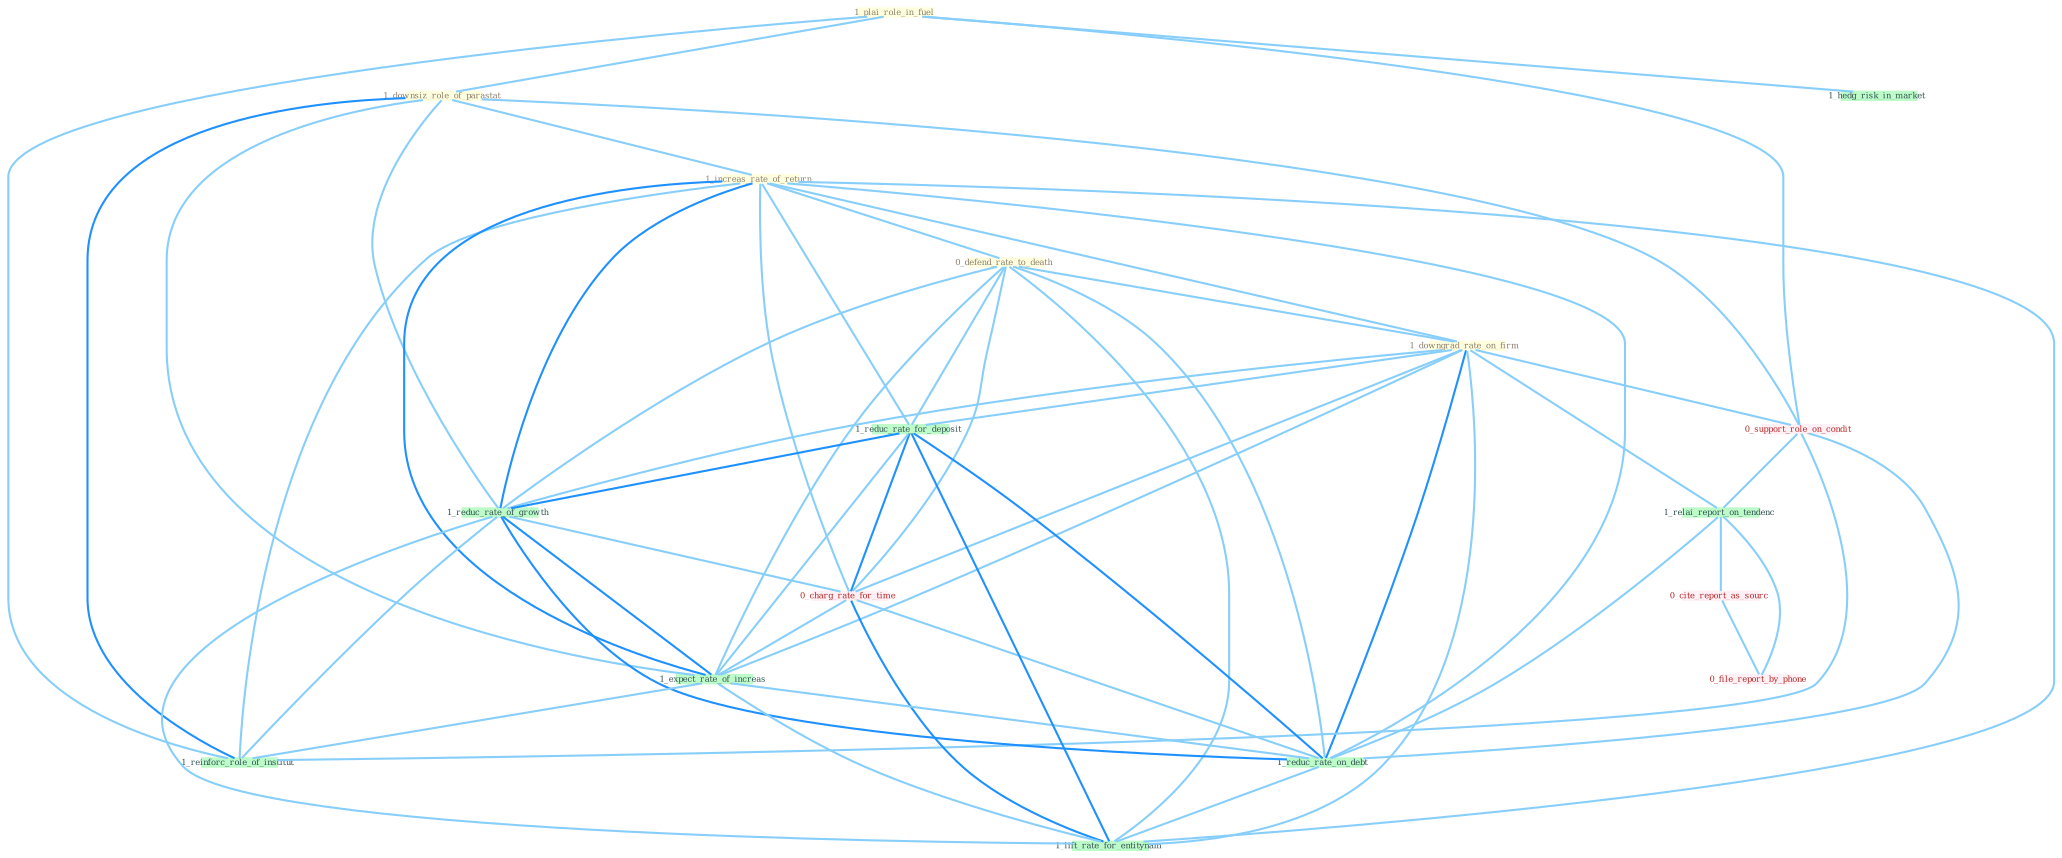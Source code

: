Graph G{ 
    node
    [shape=polygon,style=filled,width=.5,height=.06,color="#BDFCC9",fixedsize=true,fontsize=4,
    fontcolor="#2f4f4f"];
    {node
    [color="#ffffe0", fontcolor="#8b7d6b"] "1_plai_role_in_fuel " "1_downsiz_role_of_parastat " "1_increas_rate_of_return " "0_defend_rate_to_death " "1_downgrad_rate_on_firm "}
{node [color="#fff0f5", fontcolor="#b22222"] "0_support_role_on_condit " "0_cite_report_as_sourc " "0_file_report_by_phone " "0_charg_rate_for_time "}
edge [color="#B0E2FF"];

	"1_plai_role_in_fuel " -- "1_downsiz_role_of_parastat " [w="1", color="#87cefa" ];
	"1_plai_role_in_fuel " -- "0_support_role_on_condit " [w="1", color="#87cefa" ];
	"1_plai_role_in_fuel " -- "1_reinforc_role_of_institut " [w="1", color="#87cefa" ];
	"1_plai_role_in_fuel " -- "1_hedg_risk_in_market " [w="1", color="#87cefa" ];
	"1_downsiz_role_of_parastat " -- "1_increas_rate_of_return " [w="1", color="#87cefa" ];
	"1_downsiz_role_of_parastat " -- "0_support_role_on_condit " [w="1", color="#87cefa" ];
	"1_downsiz_role_of_parastat " -- "1_reduc_rate_of_growth " [w="1", color="#87cefa" ];
	"1_downsiz_role_of_parastat " -- "1_expect_rate_of_increas " [w="1", color="#87cefa" ];
	"1_downsiz_role_of_parastat " -- "1_reinforc_role_of_institut " [w="2", color="#1e90ff" , len=0.8];
	"1_increas_rate_of_return " -- "0_defend_rate_to_death " [w="1", color="#87cefa" ];
	"1_increas_rate_of_return " -- "1_downgrad_rate_on_firm " [w="1", color="#87cefa" ];
	"1_increas_rate_of_return " -- "1_reduc_rate_for_deposit " [w="1", color="#87cefa" ];
	"1_increas_rate_of_return " -- "1_reduc_rate_of_growth " [w="2", color="#1e90ff" , len=0.8];
	"1_increas_rate_of_return " -- "0_charg_rate_for_time " [w="1", color="#87cefa" ];
	"1_increas_rate_of_return " -- "1_expect_rate_of_increas " [w="2", color="#1e90ff" , len=0.8];
	"1_increas_rate_of_return " -- "1_reduc_rate_on_debt " [w="1", color="#87cefa" ];
	"1_increas_rate_of_return " -- "1_reinforc_role_of_institut " [w="1", color="#87cefa" ];
	"1_increas_rate_of_return " -- "1_lift_rate_for_entitynam " [w="1", color="#87cefa" ];
	"0_defend_rate_to_death " -- "1_downgrad_rate_on_firm " [w="1", color="#87cefa" ];
	"0_defend_rate_to_death " -- "1_reduc_rate_for_deposit " [w="1", color="#87cefa" ];
	"0_defend_rate_to_death " -- "1_reduc_rate_of_growth " [w="1", color="#87cefa" ];
	"0_defend_rate_to_death " -- "0_charg_rate_for_time " [w="1", color="#87cefa" ];
	"0_defend_rate_to_death " -- "1_expect_rate_of_increas " [w="1", color="#87cefa" ];
	"0_defend_rate_to_death " -- "1_reduc_rate_on_debt " [w="1", color="#87cefa" ];
	"0_defend_rate_to_death " -- "1_lift_rate_for_entitynam " [w="1", color="#87cefa" ];
	"1_downgrad_rate_on_firm " -- "1_reduc_rate_for_deposit " [w="1", color="#87cefa" ];
	"1_downgrad_rate_on_firm " -- "0_support_role_on_condit " [w="1", color="#87cefa" ];
	"1_downgrad_rate_on_firm " -- "1_relai_report_on_tendenc " [w="1", color="#87cefa" ];
	"1_downgrad_rate_on_firm " -- "1_reduc_rate_of_growth " [w="1", color="#87cefa" ];
	"1_downgrad_rate_on_firm " -- "0_charg_rate_for_time " [w="1", color="#87cefa" ];
	"1_downgrad_rate_on_firm " -- "1_expect_rate_of_increas " [w="1", color="#87cefa" ];
	"1_downgrad_rate_on_firm " -- "1_reduc_rate_on_debt " [w="2", color="#1e90ff" , len=0.8];
	"1_downgrad_rate_on_firm " -- "1_lift_rate_for_entitynam " [w="1", color="#87cefa" ];
	"1_reduc_rate_for_deposit " -- "1_reduc_rate_of_growth " [w="2", color="#1e90ff" , len=0.8];
	"1_reduc_rate_for_deposit " -- "0_charg_rate_for_time " [w="2", color="#1e90ff" , len=0.8];
	"1_reduc_rate_for_deposit " -- "1_expect_rate_of_increas " [w="1", color="#87cefa" ];
	"1_reduc_rate_for_deposit " -- "1_reduc_rate_on_debt " [w="2", color="#1e90ff" , len=0.8];
	"1_reduc_rate_for_deposit " -- "1_lift_rate_for_entitynam " [w="2", color="#1e90ff" , len=0.8];
	"0_support_role_on_condit " -- "1_relai_report_on_tendenc " [w="1", color="#87cefa" ];
	"0_support_role_on_condit " -- "1_reduc_rate_on_debt " [w="1", color="#87cefa" ];
	"0_support_role_on_condit " -- "1_reinforc_role_of_institut " [w="1", color="#87cefa" ];
	"1_relai_report_on_tendenc " -- "0_cite_report_as_sourc " [w="1", color="#87cefa" ];
	"1_relai_report_on_tendenc " -- "0_file_report_by_phone " [w="1", color="#87cefa" ];
	"1_relai_report_on_tendenc " -- "1_reduc_rate_on_debt " [w="1", color="#87cefa" ];
	"0_cite_report_as_sourc " -- "0_file_report_by_phone " [w="1", color="#87cefa" ];
	"1_reduc_rate_of_growth " -- "0_charg_rate_for_time " [w="1", color="#87cefa" ];
	"1_reduc_rate_of_growth " -- "1_expect_rate_of_increas " [w="2", color="#1e90ff" , len=0.8];
	"1_reduc_rate_of_growth " -- "1_reduc_rate_on_debt " [w="2", color="#1e90ff" , len=0.8];
	"1_reduc_rate_of_growth " -- "1_reinforc_role_of_institut " [w="1", color="#87cefa" ];
	"1_reduc_rate_of_growth " -- "1_lift_rate_for_entitynam " [w="1", color="#87cefa" ];
	"0_charg_rate_for_time " -- "1_expect_rate_of_increas " [w="1", color="#87cefa" ];
	"0_charg_rate_for_time " -- "1_reduc_rate_on_debt " [w="1", color="#87cefa" ];
	"0_charg_rate_for_time " -- "1_lift_rate_for_entitynam " [w="2", color="#1e90ff" , len=0.8];
	"1_expect_rate_of_increas " -- "1_reduc_rate_on_debt " [w="1", color="#87cefa" ];
	"1_expect_rate_of_increas " -- "1_reinforc_role_of_institut " [w="1", color="#87cefa" ];
	"1_expect_rate_of_increas " -- "1_lift_rate_for_entitynam " [w="1", color="#87cefa" ];
	"1_reduc_rate_on_debt " -- "1_lift_rate_for_entitynam " [w="1", color="#87cefa" ];
}